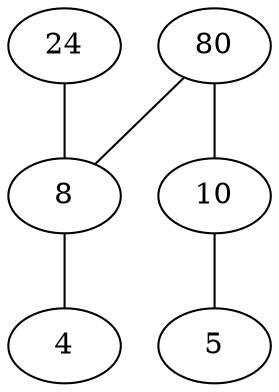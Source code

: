 digraph G {
rankdir=BT;
4 -> 8 [arrowhead=none];
5 -> 10 [arrowhead=none];
8 -> 24 [arrowhead=none];
8 -> 80 [arrowhead=none];
10 -> 80 [arrowhead=none];
}
